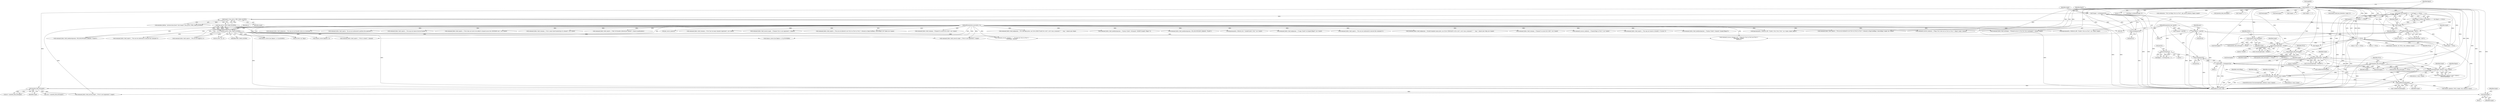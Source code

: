 digraph "0_atheme_c597156adc60a45b5f827793cd420945f47bc03b_1@API" {
"1000658" [label="(Call,free(target))"];
"1000648" [label="(Call,myentity_find_ext(target))"];
"1000195" [label="(Call,target[0] == '+')"];
"1000190" [label="(Call,!target)"];
"1000120" [label="(Call,*target = sstrdup(parv[1]))"];
"1000122" [label="(Call,sstrdup(parv[1]))"];
"1000109" [label="(MethodParameterIn,char *parv[])"];
"1000174" [label="(Call,target || !has_priv(si, PRIV_CHAN_AUSPEX))"];
"1000176" [label="(Call,!has_priv(si, PRIV_CHAN_AUSPEX))"];
"1000177" [label="(Call,has_priv(si, PRIV_CHAN_AUSPEX))"];
"1000107" [label="(MethodParameterIn,sourceinfo_t *si)"];
"1000641" [label="(Call,validhostmask(target))"];
"1000304" [label="(Call,myentity_find_ext(target))"];
"1000300" [label="(Call,strcasecmp(target, \"MODIFY\"))"];
"1000247" [label="(Call,myentity_find_ext(target))"];
"1000243" [label="(Call,strcasecmp(target, \"CLEAR\"))"];
"1000224" [label="(Call,strcasecmp(target, \"LIST\"))"];
"1000192" [label="(Call,target && target[0] == '+' && flagstr == NULL)"];
"1000194" [label="(Call,target[0] == '+' && flagstr == NULL)"];
"1000200" [label="(Call,flagstr == NULL)"];
"1000127" [label="(Call,*flagstr = parv[2])"];
"1000228" [label="(Call,myentity_find_ext(target))"];
"1000511" [label="(Call,irccasecmp(target, entity(si->smu)->name))"];
"1000492" [label="(Call,irccasecmp(target, entity(si->smu)->name))"];
"1000340" [label="(Call,target = strdup(parv[2]))"];
"1000342" [label="(Call,strdup(parv[2]))"];
"1000328" [label="(Call,strchr(parv[2], ' '))"];
"1000501" [label="(Identifier,flagstr)"];
"1000249" [label="(Identifier,NULL)"];
"1000245" [label="(Literal,\"CLEAR\")"];
"1000191" [label="(Identifier,target)"];
"1000645" [label="(Call,!(mt = myentity_find_ext(target)))"];
"1000378" [label="(Call,command_fail(si, fault_noprivs, _(\"You are not authorized to execute this command.\")))"];
"1000320" [label="(Call,command_fail(si, fault_needmoreparams, _(\"Syntax: FLAGS <#channel> MODIFY [target] <flags>\")))"];
"1000303" [label="(Call,myentity_find_ext(target) == NULL)"];
"1000176" [label="(Call,!has_priv(si, PRIV_CHAN_AUSPEX))"];
"1000199" [label="(Literal,'+')"];
"1000232" [label="(Call,do_list(si, mc, 0))"];
"1000179" [label="(Identifier,PRIV_CHAN_AUSPEX)"];
"1000435" [label="(Call,command_success_string(si, str1, _(\"Flags for \2%s\2 in \2%s\2 are \2%s\2.\"),\n\t\t\t\t\t\ttarget, channel,\n\t\t\t\t\t\tstr1))"];
"1000192" [label="(Call,target && target[0] == '+' && flagstr == NULL)"];
"1000107" [label="(MethodParameterIn,sourceinfo_t *si)"];
"1000229" [label="(Identifier,target)"];
"1000143" [label="(Call,command_fail(si, fault_needmoreparams, STR_INSUFFICIENT_PARAMS, \"FLAGS\"))"];
"1000281" [label="(Call,logcommand(si, CMDLOG_DO, \"CLEAR:FLAGS: \2%s\2\", mc->name))"];
"1000605" [label="(Call,command_fail(si, fault_badparams, _(\"Usage: FLAGS %s [target] [flags]\"), mc->name))"];
"1000196" [label="(Call,target[0])"];
"1000304" [label="(Call,myentity_find_ext(target))"];
"1000504" [label="(Call,command_fail(si, fault_noprivs, _(\"You are not authorized to execute this command.\")))"];
"1000230" [label="(Identifier,NULL)"];
"1000614" [label="(Call,command_fail(si, fault_badparams, _(\"Invalid template name given, use /%s%s TEMPLATE %s for a list\"), ircd->uses_rcommand ? \"\" : \"msg \", chansvs.me->disp, mc->name))"];
"1000512" [label="(Identifier,target)"];
"1000228" [label="(Call,myentity_find_ext(target))"];
"1000306" [label="(Identifier,NULL)"];
"1000361" [label="(Call,!flagstr)"];
"1000493" [label="(Identifier,target)"];
"1000123" [label="(Call,parv[1])"];
"1000300" [label="(Call,strcasecmp(target, \"MODIFY\"))"];
"1000847" [label="(Call,command_fail(si, fault_toomany, _(\"Channel %s access list is full.\"), mc->name))"];
"1000340" [label="(Call,target = strdup(parv[2]))"];
"1000373" [label="(Call,chanacs_source_has_flag(mc, si, CA_ACLVIEW))"];
"1001010" [label="(Call,command_fail(si, fault_nochange, _(\"Channel access to \2%s\2 for \2%s\2 unchanged.\"), channel, target))"];
"1000288" [label="(Call,command_success_nodata(si, _(\"Cleared flags in \2%s\2.\"), mc->name))"];
"1000693" [label="(Call,command_fail(si, fault_noprivs, _(\"You may not remove a founder's +f access.\")))"];
"1000243" [label="(Call,strcasecmp(target, \"CLEAR\"))"];
"1000649" [label="(Identifier,target)"];
"1000127" [label="(Call,*flagstr = parv[2])"];
"1000177" [label="(Call,has_priv(si, PRIV_CHAN_AUSPEX))"];
"1000328" [label="(Call,strchr(parv[2], ' '))"];
"1000211" [label="(Call,flags_to_bitmask(target, 0))"];
"1000148" [label="(Call,command_fail(si, fault_needmoreparams, _(\"Syntax: FLAGS <channel> [target] [flags]\")))"];
"1000170" [label="(Call,metadata_find(mc, \"private:close:closer\") && (target || !has_priv(si, PRIV_CHAN_AUSPEX)))"];
"1000236" [label="(Call,free(target))"];
"1000140" [label="(Identifier,parc)"];
"1000299" [label="(Call,!strcasecmp(target, \"MODIFY\"))"];
"1001039" [label="(Call,verbose(mc, \"\2%s\2 set flags \2%s\2 on \2%s\2\", get_source_name(si), flagstr, target))"];
"1000329" [label="(Call,parv[2])"];
"1000174" [label="(Call,target || !has_priv(si, PRIV_CHAN_AUSPEX))"];
"1000916" [label="(Call,command_fail(si, fault_badparams, _(\"You may not set founder status on a hostmask.\")))"];
"1000510" [label="(ControlStructure,if (irccasecmp(target, entity(si->smu)->name)))"];
"1000260" [label="(Call,command_fail(si, fault_noprivs, \"You are not authorized to perform this operation.\"))"];
"1000385" [label="(Call,validhostmask(target))"];
"1000190" [label="(Call,!target)"];
"1000307" [label="(Block,)"];
"1000715" [label="(Call,command_fail(si, fault_noprivs, _(\"You may not remove the last founder.\")))"];
"1000399" [label="(Call,myentity_find_ext(target))"];
"1000597" [label="(Call,*target == '-')"];
"1000343" [label="(Call,parv[2])"];
"1000826" [label="(Call,command_fail(si, fault_noprivs, _(\"\2%s\2 does not wish to be added to channel access lists (NEVEROP set).\"), mt->name))"];
"1000526" [label="(Identifier,restrictflags)"];
"1000643" [label="(Block,)"];
"1000244" [label="(Identifier,target)"];
"1000332" [label="(Literal,' ')"];
"1000342" [label="(Call,strdup(parv[2]))"];
"1000646" [label="(Call,mt = myentity_find_ext(target))"];
"1000451" [label="(Call,logcommand(si, CMDLOG_GET, \"FLAGS: \2%s\2 on \2%s\2\", mc->name, target))"];
"1000251" [label="(Call,free(target))"];
"1000354" [label="(Call,command_fail(si, fault_noprivs, _(\"You are not logged in.\")))"];
"1000224" [label="(Call,strcasecmp(target, \"LIST\"))"];
"1000520" [label="(Identifier,restrictflags)"];
"1000129" [label="(Call,parv[2])"];
"1000492" [label="(Call,irccasecmp(target, entity(si->smu)->name))"];
"1000128" [label="(Identifier,flagstr)"];
"1000494" [label="(Call,entity(si->smu)->name)"];
"1000651" [label="(Call,command_fail(si, fault_nosuch_target, _(\"\2%s\2 is not registered.\"), target))"];
"1000302" [label="(Literal,\"MODIFY\")"];
"1000773" [label="(Call,command_fail(si, fault_toomany, _(\"\2%s\2 cannot take foundership of a channel.\"), mt->name))"];
"1000225" [label="(Identifier,target)"];
"1000215" [label="(Call,do_list(si, mc, flags))"];
"1000424" [label="(Call,ca != NULL)"];
"1000201" [label="(Identifier,flagstr)"];
"1000315" [label="(Call,command_fail(si, fault_needmoreparams, STR_INSUFFICIENT_PARAMS, \"FLAGS\"))"];
"1001030" [label="(Call,logcommand(si, CMDLOG_SET, \"FLAGS: \2%s\2 \2%s\2 \2%s\2\", mc->name, target, flagstr))"];
"1000122" [label="(Call,sstrdup(parv[1]))"];
"1000741" [label="(Call,command_fail(si, fault_noprivs, _(\"Only %d founders allowed per channel.\"), chansvs.maxfounders))"];
"1001046" [label="(Call,free(target))"];
"1000641" [label="(Call,validhostmask(target))"];
"1000189" [label="(Call,!target || (target && target[0] == '+' && flagstr == NULL))"];
"1000247" [label="(Call,myentity_find_ext(target))"];
"1000642" [label="(Identifier,target)"];
"1000109" [label="(MethodParameterIn,char *parv[])"];
"1000668" [label="(Call,chanacs_open(mc, mt, NULL, true, entity(si->smu)))"];
"1000648" [label="(Call,myentity_find_ext(target))"];
"1000181" [label="(Call,command_fail(si, fault_noprivs, _(\"\2%s\2 is closed.\"), channel))"];
"1000200" [label="(Call,flagstr == NULL)"];
"1001042" [label="(Call,get_source_name(si))"];
"1000661" [label="(Identifier,target)"];
"1000121" [label="(Identifier,target)"];
"1000110" [label="(Block,)"];
"1000195" [label="(Call,target[0] == '+')"];
"1000223" [label="(Call,!strcasecmp(target, \"LIST\"))"];
"1000409" [label="(Call,free(target))"];
"1000120" [label="(Call,*target = sstrdup(parv[1]))"];
"1000513" [label="(Call,entity(si->smu)->name)"];
"1000351" [label="(Identifier,si)"];
"1000757" [label="(Call,command_fail(si, fault_toomany, _(\"\2%s\2 has too many channels registered.\"), mt->name))"];
"1000592" [label="(Call,*target == '+')"];
"1000248" [label="(Identifier,target)"];
"1000202" [label="(Identifier,NULL)"];
"1000246" [label="(Call,myentity_find_ext(target) == NULL)"];
"1000486" [label="(Call,si->smu == NULL)"];
"1000601" [label="(Call,*target == '=')"];
"1000491" [label="(Call,irccasecmp(target, entity(si->smu)->name) ||\n\t\t\t\t\t\tstrcmp(flagstr, \"-*\"))"];
"1000976" [label="(Call,command_fail(si, fault_noprivs, _(\"You are not allowed to set \2%s\2 on \2%s\2 in \2%s\2.\"), bitmask_to_flags2(addflags, removeflags), target, mc->name))"];
"1000326" [label="(Call,flagstr = strchr(parv[2], ' '))"];
"1000175" [label="(Identifier,target)"];
"1000162" [label="(Call,command_fail(si, fault_nosuch_target, _(\"Channel \2%s\2 is not registered.\"), channel))"];
"1000194" [label="(Call,target[0] == '+' && flagstr == NULL)"];
"1000924" [label="(Call,chanacs_open(mc, NULL, target, true, entity(si->smu)))"];
"1000880" [label="(Call,command_fail(si, fault_noprivs, _(\"You are not allowed to set \2%s\2 on \2%s\2 in \2%s\2.\"), bitmask_to_flags2(addflags, removeflags), mt->name, mc->name))"];
"1000402" [label="(Call,command_fail(si, fault_nosuch_target, _(\"\2%s\2 is not registered.\"), target))"];
"1000444" [label="(Call,command_success_string(si, \"\", _(\"No flags for \2%s\2 in \2%s\2.\"),\n\t\t\t\t\t\ttarget, channel))"];
"1000242" [label="(Call,!strcasecmp(target, \"CLEAR\"))"];
"1000511" [label="(Call,irccasecmp(target, entity(si->smu)->name))"];
"1001023" [label="(Call,command_success_nodata(si, _(\"Flags \2%s\2 were set on \2%s\2 in \2%s\2.\"), flagstr, target, channel))"];
"1000389" [label="(Call,chanacs_find_host_literal(mc, target, 0))"];
"1000943" [label="(Call,command_fail(si, fault_toomany, _(\"Channel %s access list is full.\"), mc->name))"];
"1000305" [label="(Identifier,target)"];
"1000658" [label="(Call,free(target))"];
"1000178" [label="(Identifier,si)"];
"1000341" [label="(Identifier,target)"];
"1000462" [label="(Call,chanacs_source_flags(mc, si))"];
"1000301" [label="(Identifier,target)"];
"1000208" [label="(Call,target != NULL)"];
"1000114" [label="(Call,*channel = parv[0])"];
"1000308" [label="(Call,free(target))"];
"1000227" [label="(Call,myentity_find_ext(target) == NULL)"];
"1000193" [label="(Identifier,target)"];
"1000561" [label="(Call,command_fail(si, fault_badparams, _(\"No valid flags given, use /%s%s HELP FLAGS for a list\"), ircd->uses_rcommand ? \"\" : \"msg \", chansvs.me->disp))"];
"1001048" [label="(MethodReturn,static void)"];
"1000640" [label="(Call,!validhostmask(target))"];
"1000226" [label="(Literal,\"LIST\")"];
"1000659" [label="(Identifier,target)"];
"1000255" [label="(Call,chanacs_source_has_flag(mc, si, CA_FOUNDER))"];
"1000658" -> "1000643"  [label="AST: "];
"1000658" -> "1000659"  [label="CFG: "];
"1000659" -> "1000658"  [label="AST: "];
"1000661" -> "1000658"  [label="CFG: "];
"1000648" -> "1000658"  [label="DDG: "];
"1000195" -> "1000658"  [label="DDG: "];
"1000648" -> "1000646"  [label="AST: "];
"1000648" -> "1000649"  [label="CFG: "];
"1000649" -> "1000648"  [label="AST: "];
"1000646" -> "1000648"  [label="CFG: "];
"1000648" -> "1000645"  [label="DDG: "];
"1000648" -> "1000646"  [label="DDG: "];
"1000195" -> "1000648"  [label="DDG: "];
"1000641" -> "1000648"  [label="DDG: "];
"1000648" -> "1000651"  [label="DDG: "];
"1000195" -> "1000194"  [label="AST: "];
"1000195" -> "1000199"  [label="CFG: "];
"1000196" -> "1000195"  [label="AST: "];
"1000199" -> "1000195"  [label="AST: "];
"1000201" -> "1000195"  [label="CFG: "];
"1000194" -> "1000195"  [label="CFG: "];
"1000195" -> "1001048"  [label="DDG: "];
"1000195" -> "1000192"  [label="DDG: "];
"1000195" -> "1000194"  [label="DDG: "];
"1000195" -> "1000194"  [label="DDG: "];
"1000190" -> "1000195"  [label="DDG: "];
"1000195" -> "1000208"  [label="DDG: "];
"1000195" -> "1000211"  [label="DDG: "];
"1000195" -> "1000224"  [label="DDG: "];
"1000195" -> "1000228"  [label="DDG: "];
"1000195" -> "1000236"  [label="DDG: "];
"1000195" -> "1000243"  [label="DDG: "];
"1000195" -> "1000247"  [label="DDG: "];
"1000195" -> "1000251"  [label="DDG: "];
"1000195" -> "1000300"  [label="DDG: "];
"1000195" -> "1000304"  [label="DDG: "];
"1000195" -> "1000308"  [label="DDG: "];
"1000195" -> "1000385"  [label="DDG: "];
"1000195" -> "1000389"  [label="DDG: "];
"1000195" -> "1000399"  [label="DDG: "];
"1000195" -> "1000402"  [label="DDG: "];
"1000195" -> "1000409"  [label="DDG: "];
"1000195" -> "1000435"  [label="DDG: "];
"1000195" -> "1000444"  [label="DDG: "];
"1000195" -> "1000451"  [label="DDG: "];
"1000195" -> "1000492"  [label="DDG: "];
"1000195" -> "1000511"  [label="DDG: "];
"1000195" -> "1000592"  [label="DDG: "];
"1000195" -> "1000597"  [label="DDG: "];
"1000195" -> "1000601"  [label="DDG: "];
"1000195" -> "1000641"  [label="DDG: "];
"1000195" -> "1000651"  [label="DDG: "];
"1000195" -> "1000924"  [label="DDG: "];
"1000195" -> "1000976"  [label="DDG: "];
"1000195" -> "1001010"  [label="DDG: "];
"1000195" -> "1001023"  [label="DDG: "];
"1000195" -> "1001030"  [label="DDG: "];
"1000195" -> "1001039"  [label="DDG: "];
"1000195" -> "1001046"  [label="DDG: "];
"1000190" -> "1000189"  [label="AST: "];
"1000190" -> "1000191"  [label="CFG: "];
"1000191" -> "1000190"  [label="AST: "];
"1000193" -> "1000190"  [label="CFG: "];
"1000189" -> "1000190"  [label="CFG: "];
"1000190" -> "1000189"  [label="DDG: "];
"1000120" -> "1000190"  [label="DDG: "];
"1000174" -> "1000190"  [label="DDG: "];
"1000190" -> "1000192"  [label="DDG: "];
"1000190" -> "1000208"  [label="DDG: "];
"1000190" -> "1000224"  [label="DDG: "];
"1000120" -> "1000110"  [label="AST: "];
"1000120" -> "1000122"  [label="CFG: "];
"1000121" -> "1000120"  [label="AST: "];
"1000122" -> "1000120"  [label="AST: "];
"1000128" -> "1000120"  [label="CFG: "];
"1000120" -> "1001048"  [label="DDG: "];
"1000120" -> "1001048"  [label="DDG: "];
"1000122" -> "1000120"  [label="DDG: "];
"1000120" -> "1000174"  [label="DDG: "];
"1000122" -> "1000123"  [label="CFG: "];
"1000123" -> "1000122"  [label="AST: "];
"1000122" -> "1001048"  [label="DDG: "];
"1000109" -> "1000122"  [label="DDG: "];
"1000109" -> "1000106"  [label="AST: "];
"1000109" -> "1001048"  [label="DDG: "];
"1000109" -> "1000114"  [label="DDG: "];
"1000109" -> "1000127"  [label="DDG: "];
"1000109" -> "1000328"  [label="DDG: "];
"1000109" -> "1000342"  [label="DDG: "];
"1000174" -> "1000170"  [label="AST: "];
"1000174" -> "1000175"  [label="CFG: "];
"1000174" -> "1000176"  [label="CFG: "];
"1000175" -> "1000174"  [label="AST: "];
"1000176" -> "1000174"  [label="AST: "];
"1000170" -> "1000174"  [label="CFG: "];
"1000174" -> "1001048"  [label="DDG: "];
"1000174" -> "1001048"  [label="DDG: "];
"1000174" -> "1000170"  [label="DDG: "];
"1000174" -> "1000170"  [label="DDG: "];
"1000176" -> "1000174"  [label="DDG: "];
"1000176" -> "1000177"  [label="CFG: "];
"1000177" -> "1000176"  [label="AST: "];
"1000176" -> "1001048"  [label="DDG: "];
"1000177" -> "1000176"  [label="DDG: "];
"1000177" -> "1000176"  [label="DDG: "];
"1000177" -> "1000179"  [label="CFG: "];
"1000178" -> "1000177"  [label="AST: "];
"1000179" -> "1000177"  [label="AST: "];
"1000177" -> "1001048"  [label="DDG: "];
"1000107" -> "1000177"  [label="DDG: "];
"1000177" -> "1000181"  [label="DDG: "];
"1000177" -> "1000215"  [label="DDG: "];
"1000177" -> "1000232"  [label="DDG: "];
"1000177" -> "1000255"  [label="DDG: "];
"1000177" -> "1000315"  [label="DDG: "];
"1000177" -> "1000354"  [label="DDG: "];
"1000177" -> "1000373"  [label="DDG: "];
"1000177" -> "1000378"  [label="DDG: "];
"1000177" -> "1000402"  [label="DDG: "];
"1000177" -> "1000435"  [label="DDG: "];
"1000177" -> "1000444"  [label="DDG: "];
"1000177" -> "1000462"  [label="DDG: "];
"1000107" -> "1000106"  [label="AST: "];
"1000107" -> "1001048"  [label="DDG: "];
"1000107" -> "1000143"  [label="DDG: "];
"1000107" -> "1000148"  [label="DDG: "];
"1000107" -> "1000162"  [label="DDG: "];
"1000107" -> "1000181"  [label="DDG: "];
"1000107" -> "1000215"  [label="DDG: "];
"1000107" -> "1000232"  [label="DDG: "];
"1000107" -> "1000255"  [label="DDG: "];
"1000107" -> "1000260"  [label="DDG: "];
"1000107" -> "1000281"  [label="DDG: "];
"1000107" -> "1000288"  [label="DDG: "];
"1000107" -> "1000315"  [label="DDG: "];
"1000107" -> "1000320"  [label="DDG: "];
"1000107" -> "1000354"  [label="DDG: "];
"1000107" -> "1000373"  [label="DDG: "];
"1000107" -> "1000378"  [label="DDG: "];
"1000107" -> "1000402"  [label="DDG: "];
"1000107" -> "1000435"  [label="DDG: "];
"1000107" -> "1000444"  [label="DDG: "];
"1000107" -> "1000451"  [label="DDG: "];
"1000107" -> "1000462"  [label="DDG: "];
"1000107" -> "1000504"  [label="DDG: "];
"1000107" -> "1000561"  [label="DDG: "];
"1000107" -> "1000605"  [label="DDG: "];
"1000107" -> "1000614"  [label="DDG: "];
"1000107" -> "1000651"  [label="DDG: "];
"1000107" -> "1000693"  [label="DDG: "];
"1000107" -> "1000715"  [label="DDG: "];
"1000107" -> "1000741"  [label="DDG: "];
"1000107" -> "1000757"  [label="DDG: "];
"1000107" -> "1000773"  [label="DDG: "];
"1000107" -> "1000826"  [label="DDG: "];
"1000107" -> "1000847"  [label="DDG: "];
"1000107" -> "1000880"  [label="DDG: "];
"1000107" -> "1000916"  [label="DDG: "];
"1000107" -> "1000943"  [label="DDG: "];
"1000107" -> "1000976"  [label="DDG: "];
"1000107" -> "1001010"  [label="DDG: "];
"1000107" -> "1001023"  [label="DDG: "];
"1000107" -> "1001030"  [label="DDG: "];
"1000107" -> "1001042"  [label="DDG: "];
"1000641" -> "1000640"  [label="AST: "];
"1000641" -> "1000642"  [label="CFG: "];
"1000642" -> "1000641"  [label="AST: "];
"1000640" -> "1000641"  [label="CFG: "];
"1000641" -> "1001048"  [label="DDG: "];
"1000641" -> "1000640"  [label="DDG: "];
"1000304" -> "1000641"  [label="DDG: "];
"1000300" -> "1000641"  [label="DDG: "];
"1000511" -> "1000641"  [label="DDG: "];
"1000340" -> "1000641"  [label="DDG: "];
"1000641" -> "1000924"  [label="DDG: "];
"1000304" -> "1000303"  [label="AST: "];
"1000304" -> "1000305"  [label="CFG: "];
"1000305" -> "1000304"  [label="AST: "];
"1000306" -> "1000304"  [label="CFG: "];
"1000304" -> "1001048"  [label="DDG: "];
"1000304" -> "1000303"  [label="DDG: "];
"1000300" -> "1000304"  [label="DDG: "];
"1000304" -> "1000308"  [label="DDG: "];
"1000304" -> "1000385"  [label="DDG: "];
"1000304" -> "1000492"  [label="DDG: "];
"1000304" -> "1000511"  [label="DDG: "];
"1000300" -> "1000299"  [label="AST: "];
"1000300" -> "1000302"  [label="CFG: "];
"1000301" -> "1000300"  [label="AST: "];
"1000302" -> "1000300"  [label="AST: "];
"1000299" -> "1000300"  [label="CFG: "];
"1000300" -> "1001048"  [label="DDG: "];
"1000300" -> "1000299"  [label="DDG: "];
"1000300" -> "1000299"  [label="DDG: "];
"1000247" -> "1000300"  [label="DDG: "];
"1000243" -> "1000300"  [label="DDG: "];
"1000300" -> "1000308"  [label="DDG: "];
"1000300" -> "1000385"  [label="DDG: "];
"1000300" -> "1000492"  [label="DDG: "];
"1000300" -> "1000511"  [label="DDG: "];
"1000247" -> "1000246"  [label="AST: "];
"1000247" -> "1000248"  [label="CFG: "];
"1000248" -> "1000247"  [label="AST: "];
"1000249" -> "1000247"  [label="CFG: "];
"1000247" -> "1000246"  [label="DDG: "];
"1000243" -> "1000247"  [label="DDG: "];
"1000247" -> "1000251"  [label="DDG: "];
"1000243" -> "1000242"  [label="AST: "];
"1000243" -> "1000245"  [label="CFG: "];
"1000244" -> "1000243"  [label="AST: "];
"1000245" -> "1000243"  [label="AST: "];
"1000242" -> "1000243"  [label="CFG: "];
"1000243" -> "1000242"  [label="DDG: "];
"1000243" -> "1000242"  [label="DDG: "];
"1000224" -> "1000243"  [label="DDG: "];
"1000228" -> "1000243"  [label="DDG: "];
"1000243" -> "1000251"  [label="DDG: "];
"1000224" -> "1000223"  [label="AST: "];
"1000224" -> "1000226"  [label="CFG: "];
"1000225" -> "1000224"  [label="AST: "];
"1000226" -> "1000224"  [label="AST: "];
"1000223" -> "1000224"  [label="CFG: "];
"1000224" -> "1000223"  [label="DDG: "];
"1000224" -> "1000223"  [label="DDG: "];
"1000192" -> "1000224"  [label="DDG: "];
"1000224" -> "1000228"  [label="DDG: "];
"1000224" -> "1000236"  [label="DDG: "];
"1000192" -> "1000189"  [label="AST: "];
"1000192" -> "1000193"  [label="CFG: "];
"1000192" -> "1000194"  [label="CFG: "];
"1000193" -> "1000192"  [label="AST: "];
"1000194" -> "1000192"  [label="AST: "];
"1000189" -> "1000192"  [label="CFG: "];
"1000192" -> "1001048"  [label="DDG: "];
"1000192" -> "1000189"  [label="DDG: "];
"1000192" -> "1000189"  [label="DDG: "];
"1000194" -> "1000192"  [label="DDG: "];
"1000194" -> "1000192"  [label="DDG: "];
"1000192" -> "1000208"  [label="DDG: "];
"1000194" -> "1000200"  [label="CFG: "];
"1000200" -> "1000194"  [label="AST: "];
"1000194" -> "1001048"  [label="DDG: "];
"1000194" -> "1001048"  [label="DDG: "];
"1000200" -> "1000194"  [label="DDG: "];
"1000200" -> "1000194"  [label="DDG: "];
"1000200" -> "1000202"  [label="CFG: "];
"1000201" -> "1000200"  [label="AST: "];
"1000202" -> "1000200"  [label="AST: "];
"1000200" -> "1001048"  [label="DDG: "];
"1000200" -> "1001048"  [label="DDG: "];
"1000127" -> "1000200"  [label="DDG: "];
"1000200" -> "1000208"  [label="DDG: "];
"1000200" -> "1000227"  [label="DDG: "];
"1000200" -> "1000246"  [label="DDG: "];
"1000200" -> "1000303"  [label="DDG: "];
"1000200" -> "1000361"  [label="DDG: "];
"1000200" -> "1000424"  [label="DDG: "];
"1000200" -> "1000486"  [label="DDG: "];
"1000200" -> "1000668"  [label="DDG: "];
"1000200" -> "1000924"  [label="DDG: "];
"1000127" -> "1000110"  [label="AST: "];
"1000127" -> "1000129"  [label="CFG: "];
"1000128" -> "1000127"  [label="AST: "];
"1000129" -> "1000127"  [label="AST: "];
"1000140" -> "1000127"  [label="CFG: "];
"1000127" -> "1001048"  [label="DDG: "];
"1000127" -> "1001048"  [label="DDG: "];
"1000127" -> "1000361"  [label="DDG: "];
"1000228" -> "1000227"  [label="AST: "];
"1000228" -> "1000229"  [label="CFG: "];
"1000229" -> "1000228"  [label="AST: "];
"1000230" -> "1000228"  [label="CFG: "];
"1000228" -> "1000227"  [label="DDG: "];
"1000228" -> "1000236"  [label="DDG: "];
"1000511" -> "1000510"  [label="AST: "];
"1000511" -> "1000513"  [label="CFG: "];
"1000512" -> "1000511"  [label="AST: "];
"1000513" -> "1000511"  [label="AST: "];
"1000520" -> "1000511"  [label="CFG: "];
"1000526" -> "1000511"  [label="CFG: "];
"1000511" -> "1001048"  [label="DDG: "];
"1000511" -> "1001048"  [label="DDG: "];
"1000511" -> "1001048"  [label="DDG: "];
"1000492" -> "1000511"  [label="DDG: "];
"1000492" -> "1000511"  [label="DDG: "];
"1000340" -> "1000511"  [label="DDG: "];
"1000492" -> "1000491"  [label="AST: "];
"1000492" -> "1000494"  [label="CFG: "];
"1000493" -> "1000492"  [label="AST: "];
"1000494" -> "1000492"  [label="AST: "];
"1000501" -> "1000492"  [label="CFG: "];
"1000491" -> "1000492"  [label="CFG: "];
"1000492" -> "1001048"  [label="DDG: "];
"1000492" -> "1001048"  [label="DDG: "];
"1000492" -> "1000491"  [label="DDG: "];
"1000492" -> "1000491"  [label="DDG: "];
"1000340" -> "1000492"  [label="DDG: "];
"1000340" -> "1000307"  [label="AST: "];
"1000340" -> "1000342"  [label="CFG: "];
"1000341" -> "1000340"  [label="AST: "];
"1000342" -> "1000340"  [label="AST: "];
"1000351" -> "1000340"  [label="CFG: "];
"1000340" -> "1001048"  [label="DDG: "];
"1000340" -> "1001048"  [label="DDG: "];
"1000342" -> "1000340"  [label="DDG: "];
"1000340" -> "1000385"  [label="DDG: "];
"1000342" -> "1000343"  [label="CFG: "];
"1000343" -> "1000342"  [label="AST: "];
"1000342" -> "1001048"  [label="DDG: "];
"1000328" -> "1000342"  [label="DDG: "];
"1000328" -> "1000326"  [label="AST: "];
"1000328" -> "1000332"  [label="CFG: "];
"1000329" -> "1000328"  [label="AST: "];
"1000332" -> "1000328"  [label="AST: "];
"1000326" -> "1000328"  [label="CFG: "];
"1000328" -> "1000326"  [label="DDG: "];
"1000328" -> "1000326"  [label="DDG: "];
}
